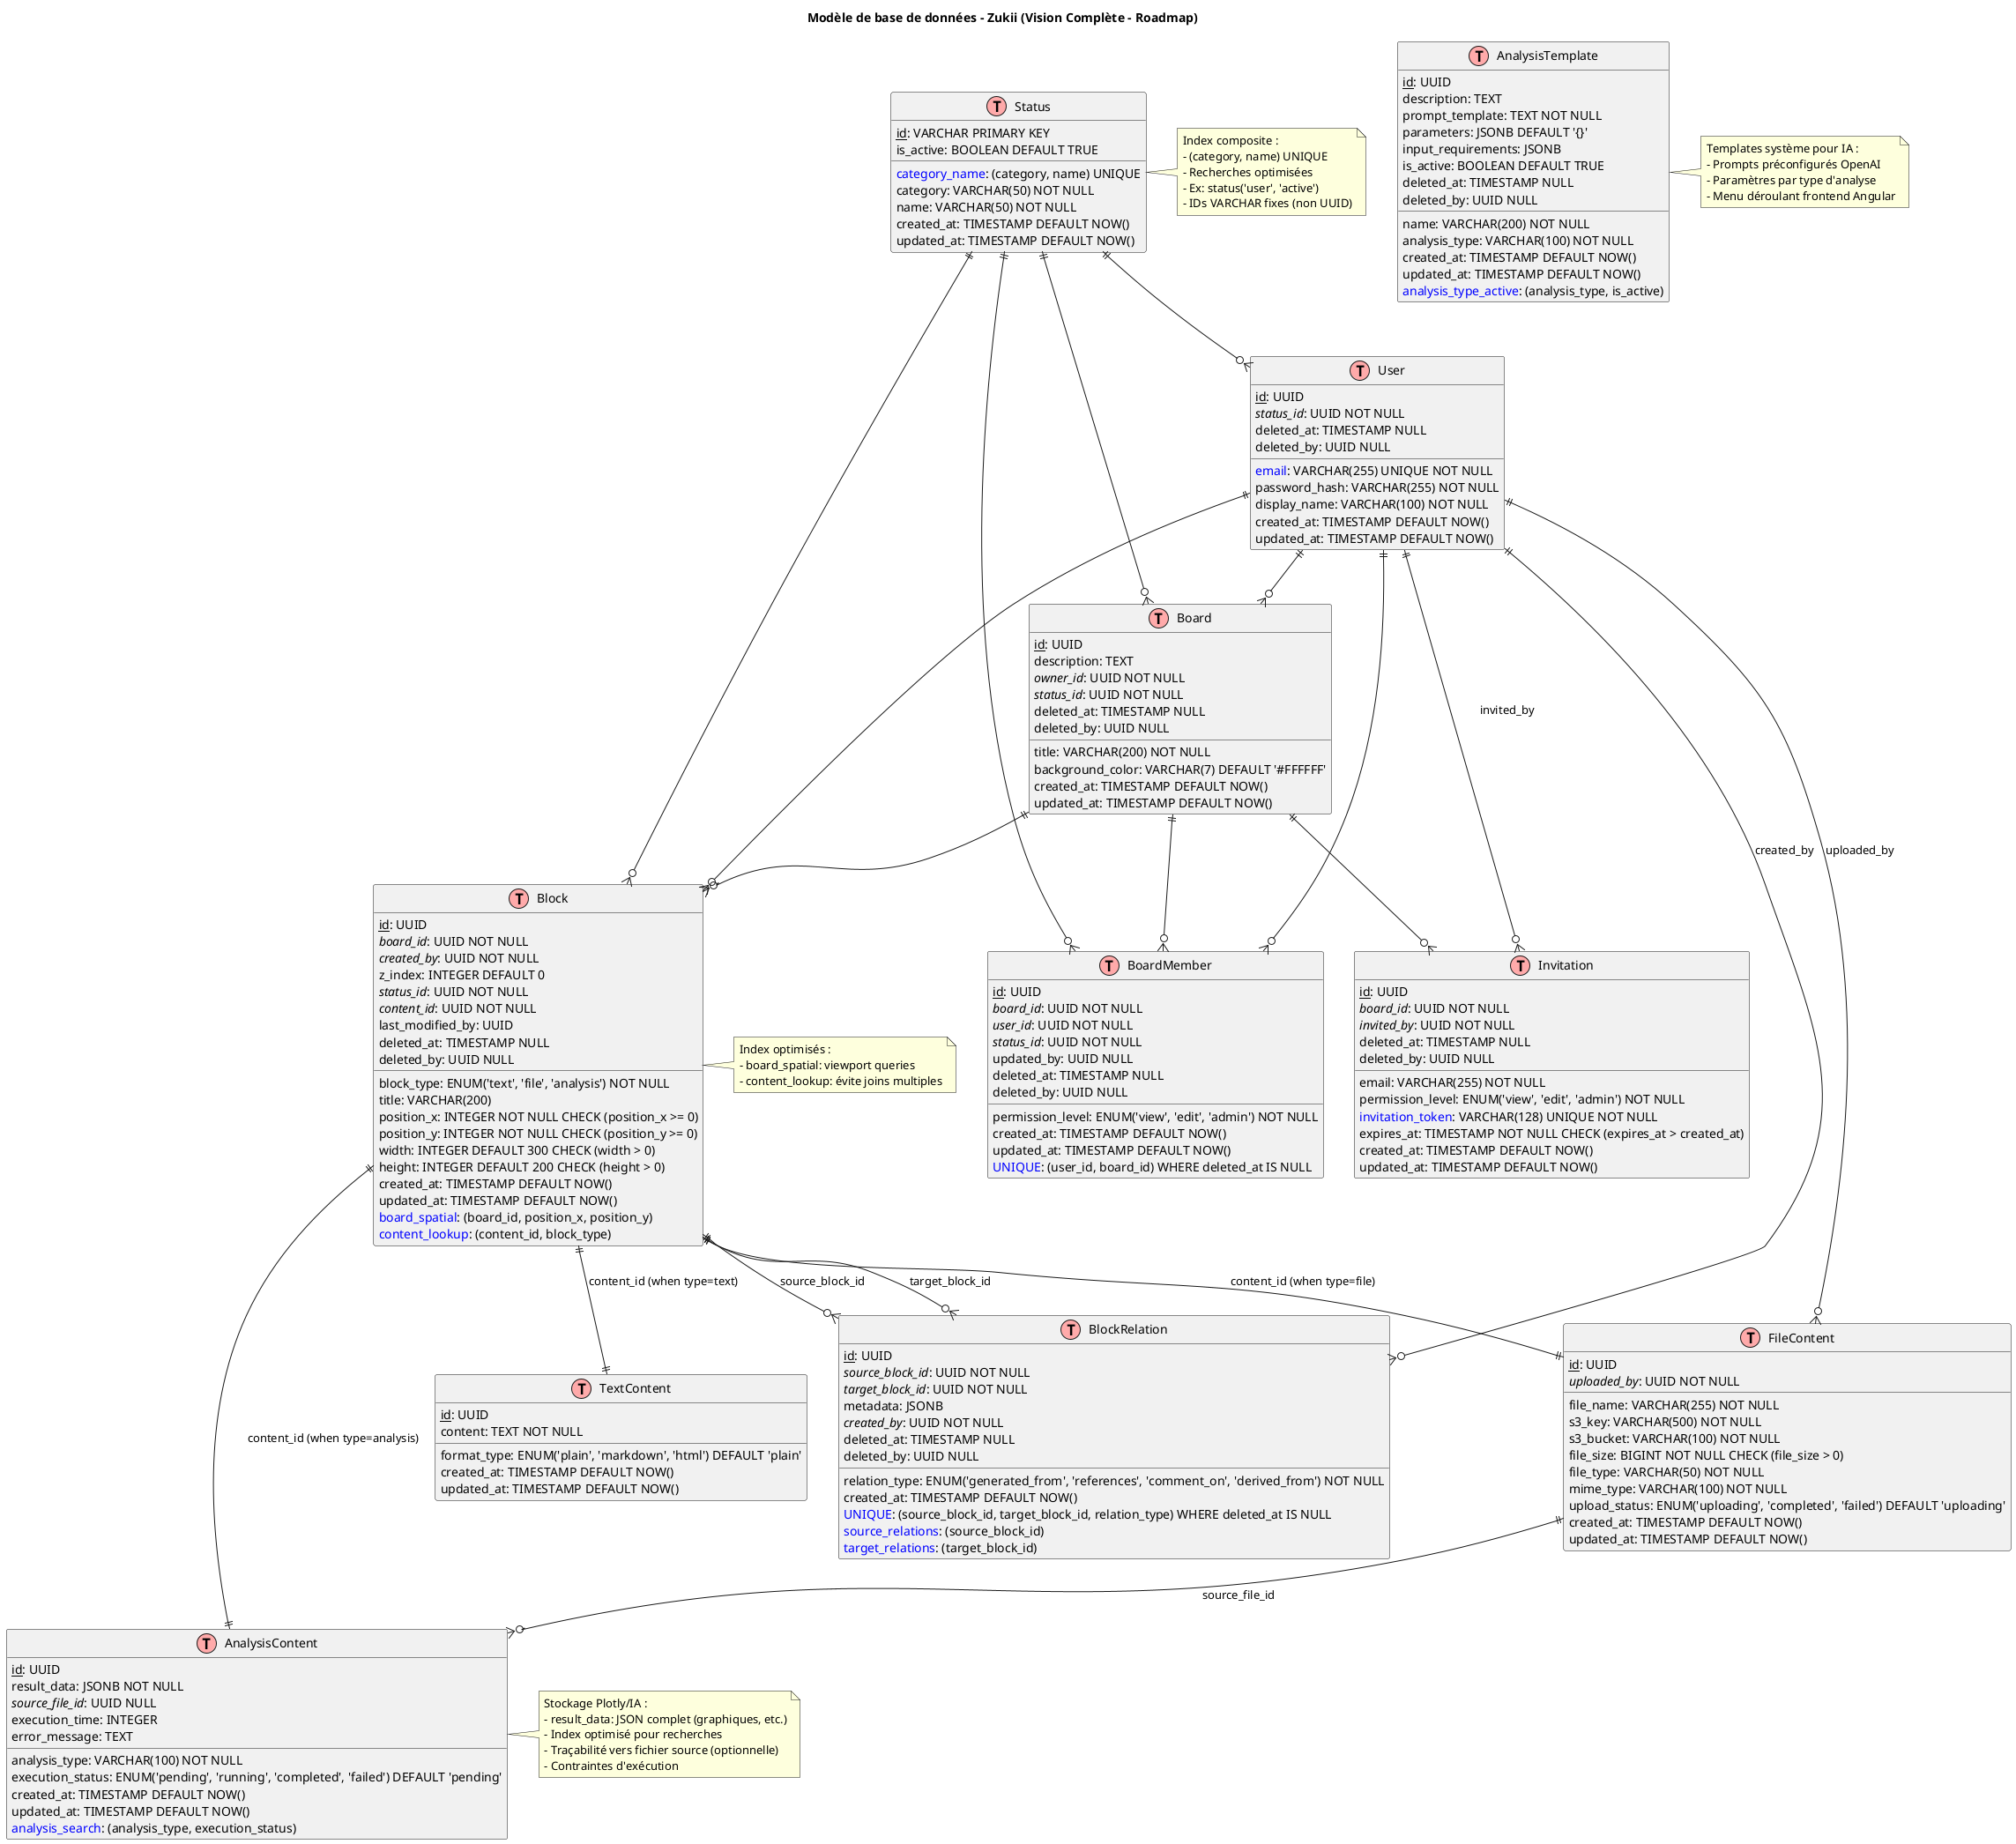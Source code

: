 @startuml Database_Model_Zukii
!define TABLE(name,desc) class name as "desc" << (T,#FFAAAA) >>
!define PK(x) <u>x</u>
!define FK(x) <i>x</i>
!define IDX(x) <color:blue>x</color>

title Modèle de base de données - Zukii (Vision Complète - Roadmap)

' === CORE ENTITIES ===
TABLE(User, "User") {
  PK(id): UUID
  IDX(email): VARCHAR(255) UNIQUE NOT NULL
  password_hash: VARCHAR(255) NOT NULL
  display_name: VARCHAR(100) NOT NULL
  FK(status_id): UUID NOT NULL
  created_at: TIMESTAMP DEFAULT NOW()
  updated_at: TIMESTAMP DEFAULT NOW()
  deleted_at: TIMESTAMP NULL
  deleted_by: UUID NULL
}

TABLE(Board, "Board") {
  PK(id): UUID
  title: VARCHAR(200) NOT NULL
  description: TEXT
  FK(owner_id): UUID NOT NULL
  FK(status_id): UUID NOT NULL
  background_color: VARCHAR(7) DEFAULT '#FFFFFF'
  created_at: TIMESTAMP DEFAULT NOW()
  updated_at: TIMESTAMP DEFAULT NOW()
  deleted_at: TIMESTAMP NULL
  deleted_by: UUID NULL
}

TABLE(BoardMember, "BoardMember") {
  PK(id): UUID
  FK(board_id): UUID NOT NULL
  FK(user_id): UUID NOT NULL
  permission_level: ENUM('view', 'edit', 'admin') NOT NULL
  FK(status_id): UUID NOT NULL
  updated_by: UUID NULL
  created_at: TIMESTAMP DEFAULT NOW()
  updated_at: TIMESTAMP DEFAULT NOW()
  deleted_at: TIMESTAMP NULL
  deleted_by: UUID NULL
  IDX(UNIQUE): (user_id, board_id) WHERE deleted_at IS NULL
}

TABLE(Invitation, "Invitation") {
  PK(id): UUID
  FK(board_id): UUID NOT NULL
  email: VARCHAR(255) NOT NULL
  permission_level: ENUM('view', 'edit', 'admin') NOT NULL
  IDX(invitation_token): VARCHAR(128) UNIQUE NOT NULL
  FK(invited_by): UUID NOT NULL
  expires_at: TIMESTAMP NOT NULL CHECK (expires_at > created_at)
  created_at: TIMESTAMP DEFAULT NOW()
  updated_at: TIMESTAMP DEFAULT NOW()
  deleted_at: TIMESTAMP NULL
  deleted_by: UUID NULL
}

' === BLOCK SYSTEM (Refactorisé) ===
TABLE(Block, "Block") {
  PK(id): UUID
  FK(board_id): UUID NOT NULL
  FK(created_by): UUID NOT NULL
  block_type: ENUM('text', 'file', 'analysis') NOT NULL
  title: VARCHAR(200)
  ' Position avec validation
  position_x: INTEGER NOT NULL CHECK (position_x >= 0)
  position_y: INTEGER NOT NULL CHECK (position_y >= 0)
  width: INTEGER DEFAULT 300 CHECK (width > 0)
  height: INTEGER DEFAULT 200 CHECK (height > 0)
  z_index: INTEGER DEFAULT 0
  FK(status_id): UUID NOT NULL
  ' Référence générique vers le contenu
  FK(content_id): UUID NOT NULL
  ' Tracking des modifications
  last_modified_by: UUID
  created_at: TIMESTAMP DEFAULT NOW()
  updated_at: TIMESTAMP DEFAULT NOW()
  deleted_at: TIMESTAMP NULL
  deleted_by: UUID NULL
  IDX(board_spatial): (board_id, position_x, position_y)
  IDX(content_lookup): (content_id, block_type)
}

TABLE(TextContent, "TextContent") {
  PK(id): UUID
  content: TEXT NOT NULL
  format_type: ENUM('plain', 'markdown', 'html') DEFAULT 'plain'
  created_at: TIMESTAMP DEFAULT NOW()
  updated_at: TIMESTAMP DEFAULT NOW()
}

TABLE(FileContent, "FileContent") {
  PK(id): UUID
  file_name: VARCHAR(255) NOT NULL
  s3_key: VARCHAR(500) NOT NULL
  s3_bucket: VARCHAR(100) NOT NULL
  file_size: BIGINT NOT NULL CHECK (file_size > 0)
  file_type: VARCHAR(50) NOT NULL
  mime_type: VARCHAR(100) NOT NULL
  FK(uploaded_by): UUID NOT NULL
  upload_status: ENUM('uploading', 'completed', 'failed') DEFAULT 'uploading'
  created_at: TIMESTAMP DEFAULT NOW()
  updated_at: TIMESTAMP DEFAULT NOW()
}

TABLE(AnalysisContent, "AnalysisContent") {
  PK(id): UUID
  analysis_type: VARCHAR(100) NOT NULL
  result_data: JSONB NOT NULL
  FK(source_file_id): UUID NULL
  execution_status: ENUM('pending', 'running', 'completed', 'failed') DEFAULT 'pending'
  execution_time: INTEGER
  error_message: TEXT
  created_at: TIMESTAMP DEFAULT NOW()
  updated_at: TIMESTAMP DEFAULT NOW()
  IDX(analysis_search): (analysis_type, execution_status)
}

' === TEMPLATES D'ANALYSE IA ===
TABLE(AnalysisTemplate, "AnalysisTemplate") {
  PK(id): UUID
  name: VARCHAR(200) NOT NULL
  description: TEXT
  analysis_type: VARCHAR(100) NOT NULL
  prompt_template: TEXT NOT NULL
  parameters: JSONB DEFAULT '{}'
  input_requirements: JSONB
  is_active: BOOLEAN DEFAULT TRUE
  created_at: TIMESTAMP DEFAULT NOW()
  updated_at: TIMESTAMP DEFAULT NOW()
  deleted_at: TIMESTAMP NULL
  deleted_by: UUID NULL
  IDX(analysis_type_active): (analysis_type, is_active)
}

' === RELATIONS ENTRE BLOCKS ===
TABLE(BlockRelation, "BlockRelation") {
  PK(id): UUID
  FK(source_block_id): UUID NOT NULL
  FK(target_block_id): UUID NOT NULL
  relation_type: ENUM('generated_from', 'references', 'comment_on', 'derived_from') NOT NULL
  metadata: JSONB
  FK(created_by): UUID NOT NULL
  created_at: TIMESTAMP DEFAULT NOW()
  deleted_at: TIMESTAMP NULL
  deleted_by: UUID NULL
  IDX(UNIQUE): (source_block_id, target_block_id, relation_type) WHERE deleted_at IS NULL
  IDX(source_relations): (source_block_id)
  IDX(target_relations): (target_block_id)
}

TABLE(Status, "Status") {
  PK(id): VARCHAR PRIMARY KEY
  IDX(category_name): (category, name) UNIQUE
  category: VARCHAR(50) NOT NULL
  name: VARCHAR(50) NOT NULL
  is_active: BOOLEAN DEFAULT TRUE
  created_at: TIMESTAMP DEFAULT NOW()
  updated_at: TIMESTAMP DEFAULT NOW()
}

' === RELATIONS PRINCIPALES ===
User ||--o{ Board
User ||--o{ BoardMember
Board ||--o{ BoardMember
Board ||--o{ Invitation
Board ||--o{ Block
User ||--o{ Block
User ||--o{ Invitation : "invited_by"

Status ||--o{ User
Status ||--o{ Board
Status ||--o{ BoardMember
Status ||--o{ Block

' === RELATIONS CONTENU ===
Block ||--|| TextContent : "content_id (when type=text)"
Block ||--|| FileContent : "content_id (when type=file)"
Block ||--|| AnalysisContent : "content_id (when type=analysis)"

User ||--o{ FileContent : "uploaded_by"
FileContent ||--o{ AnalysisContent : "source_file_id"

' === RELATIONS ENTRE BLOCKS ===
Block ||--o{ BlockRelation : "source_block_id"
Block ||--o{ BlockRelation : "target_block_id"
User ||--o{ BlockRelation : "created_by"

' === NOTES EXPLICATIVES ===
note right of Block
  Index optimisés :
  - board_spatial: viewport queries
  - content_lookup: évite joins multiples
end note

note right of AnalysisContent
  Stockage Plotly/IA :
  - result_data: JSON complet (graphiques, etc.)
  - Index optimisé pour recherches
  - Traçabilité vers fichier source (optionnelle)
  - Contraintes d'exécution
end note

note right of Status
  Index composite :
  - (category, name) UNIQUE
  - Recherches optimisées
  - Ex: status('user', 'active')
  - IDs VARCHAR fixes (non UUID)
end note

note right of AnalysisTemplate
  Templates système pour IA :
  - Prompts préconfigurés OpenAI
  - Paramètres par type d'analyse
  - Menu déroulant frontend Angular
end note

@enduml 